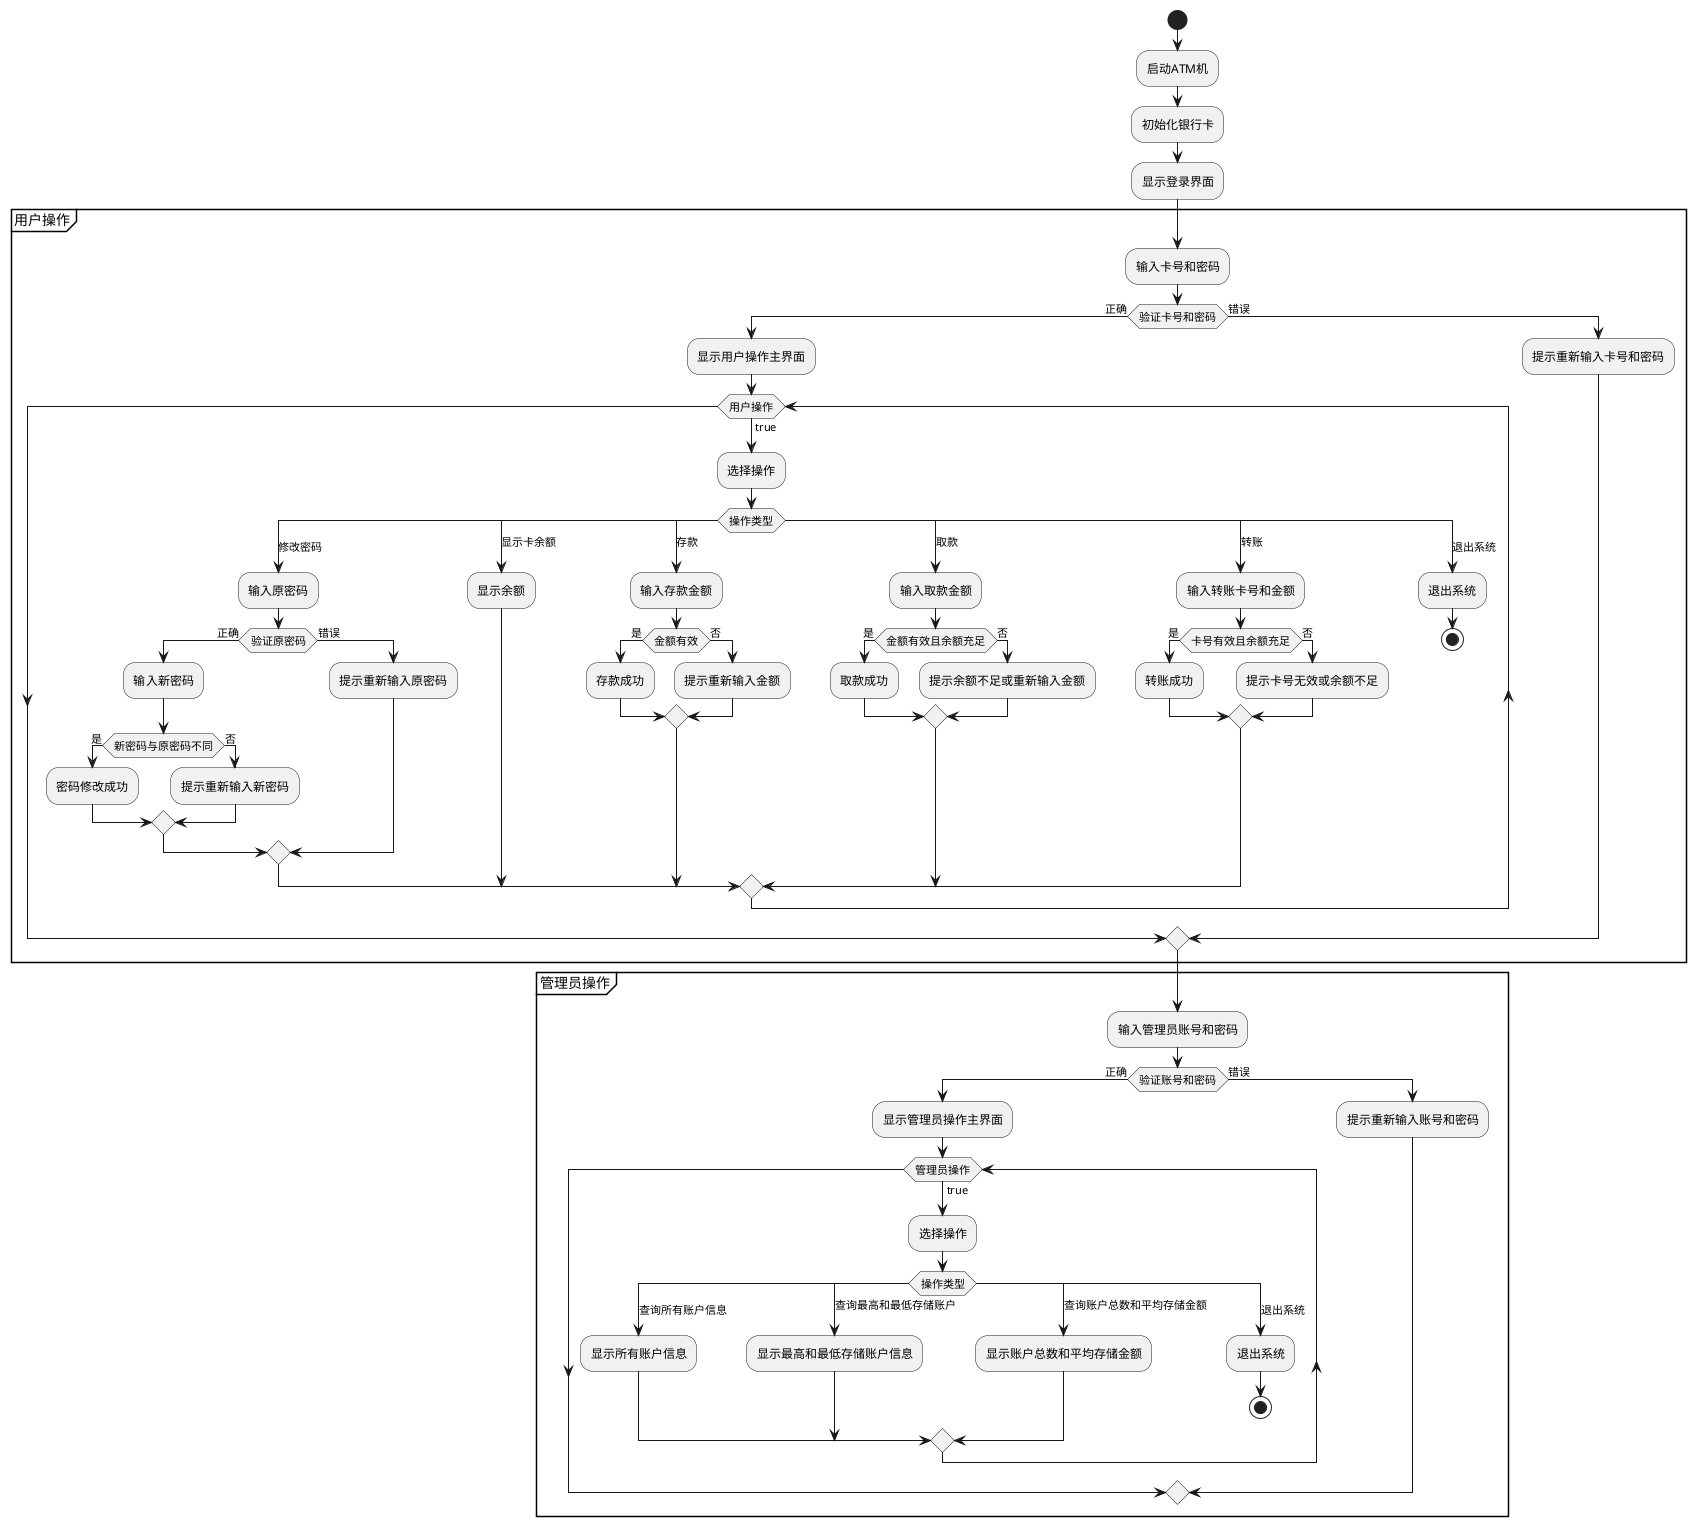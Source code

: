 @startuml
start
:启动ATM机;
:初始化银行卡;
:显示登录界面;

partition "用户操作" {
    :输入卡号和密码;
    if (验证卡号和密码) then (正确)
        :显示用户操作主界面;
        while (用户操作) is (true)
            :选择操作;
            switch (操作类型)
                case (修改密码)
                    :输入原密码;
                    if (验证原密码) then (正确)
                        :输入新密码;
                        if (新密码与原密码不同) then (是)
                            :密码修改成功;
                        else (否)
                            :提示重新输入新密码;
                        endif
                    else (错误)
                        :提示重新输入原密码;
                    endif
                case (显示卡余额)
                    :显示余额;
                case (存款)
                    :输入存款金额;
                    if (金额有效) then (是)
                        :存款成功;
                    else (否)
                        :提示重新输入金额;
                    endif
                case (取款)
                    :输入取款金额;
                    if (金额有效且余额充足) then (是)
                        :取款成功;
                    else (否)
                        :提示余额不足或重新输入金额;
                    endif
                case (转账)
                    :输入转账卡号和金额;
                    if (卡号有效且余额充足) then (是)
                        :转账成功;
                    else (否)
                        :提示卡号无效或余额不足;
                    endif
                case (退出系统)
                    :退出系统;
                    stop
            endswitch
        endwhile
    else (错误)
        :提示重新输入卡号和密码;
    endif
}

partition "管理员操作" {
    :输入管理员账号和密码;
    if (验证账号和密码) then (正确)
        :显示管理员操作主界面;
        while (管理员操作) is (true)
            :选择操作;
            switch (操作类型)
                case (查询所有账户信息)
                    :显示所有账户信息;
                case (查询最高和最低存储账户)
                    :显示最高和最低存储账户信息;
                case (查询账户总数和平均存储金额)
                    :显示账户总数和平均存储金额;
                case (退出系统)
                    :退出系统;
                    stop
            endswitch
        endwhile
    else (错误)
        :提示重新输入账号和密码;
    endif
}
@enduml
